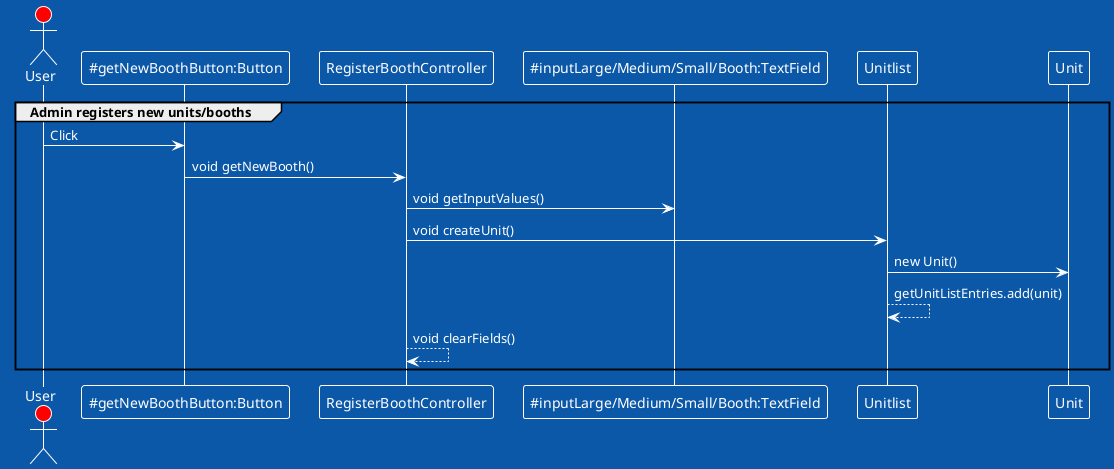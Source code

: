 @startuml
group Admin registers new units/booths
!theme amiga
actor User #red
participant "~#getNewBoothButton:Button" as A
participant "RegisterBoothController" as B
participant "~#inputLarge/Medium/Small/Booth:TextField" as C
participant "Unitlist" as D
participant "Unit" as E


User -> A: Click
A -> B: void getNewBooth()
B -> C: void getInputValues()

B -> D: void createUnit()
D -> E: new Unit()

D --> D: getUnitListEntries.add(unit)

B --> B: void clearFields()
end
@enduml